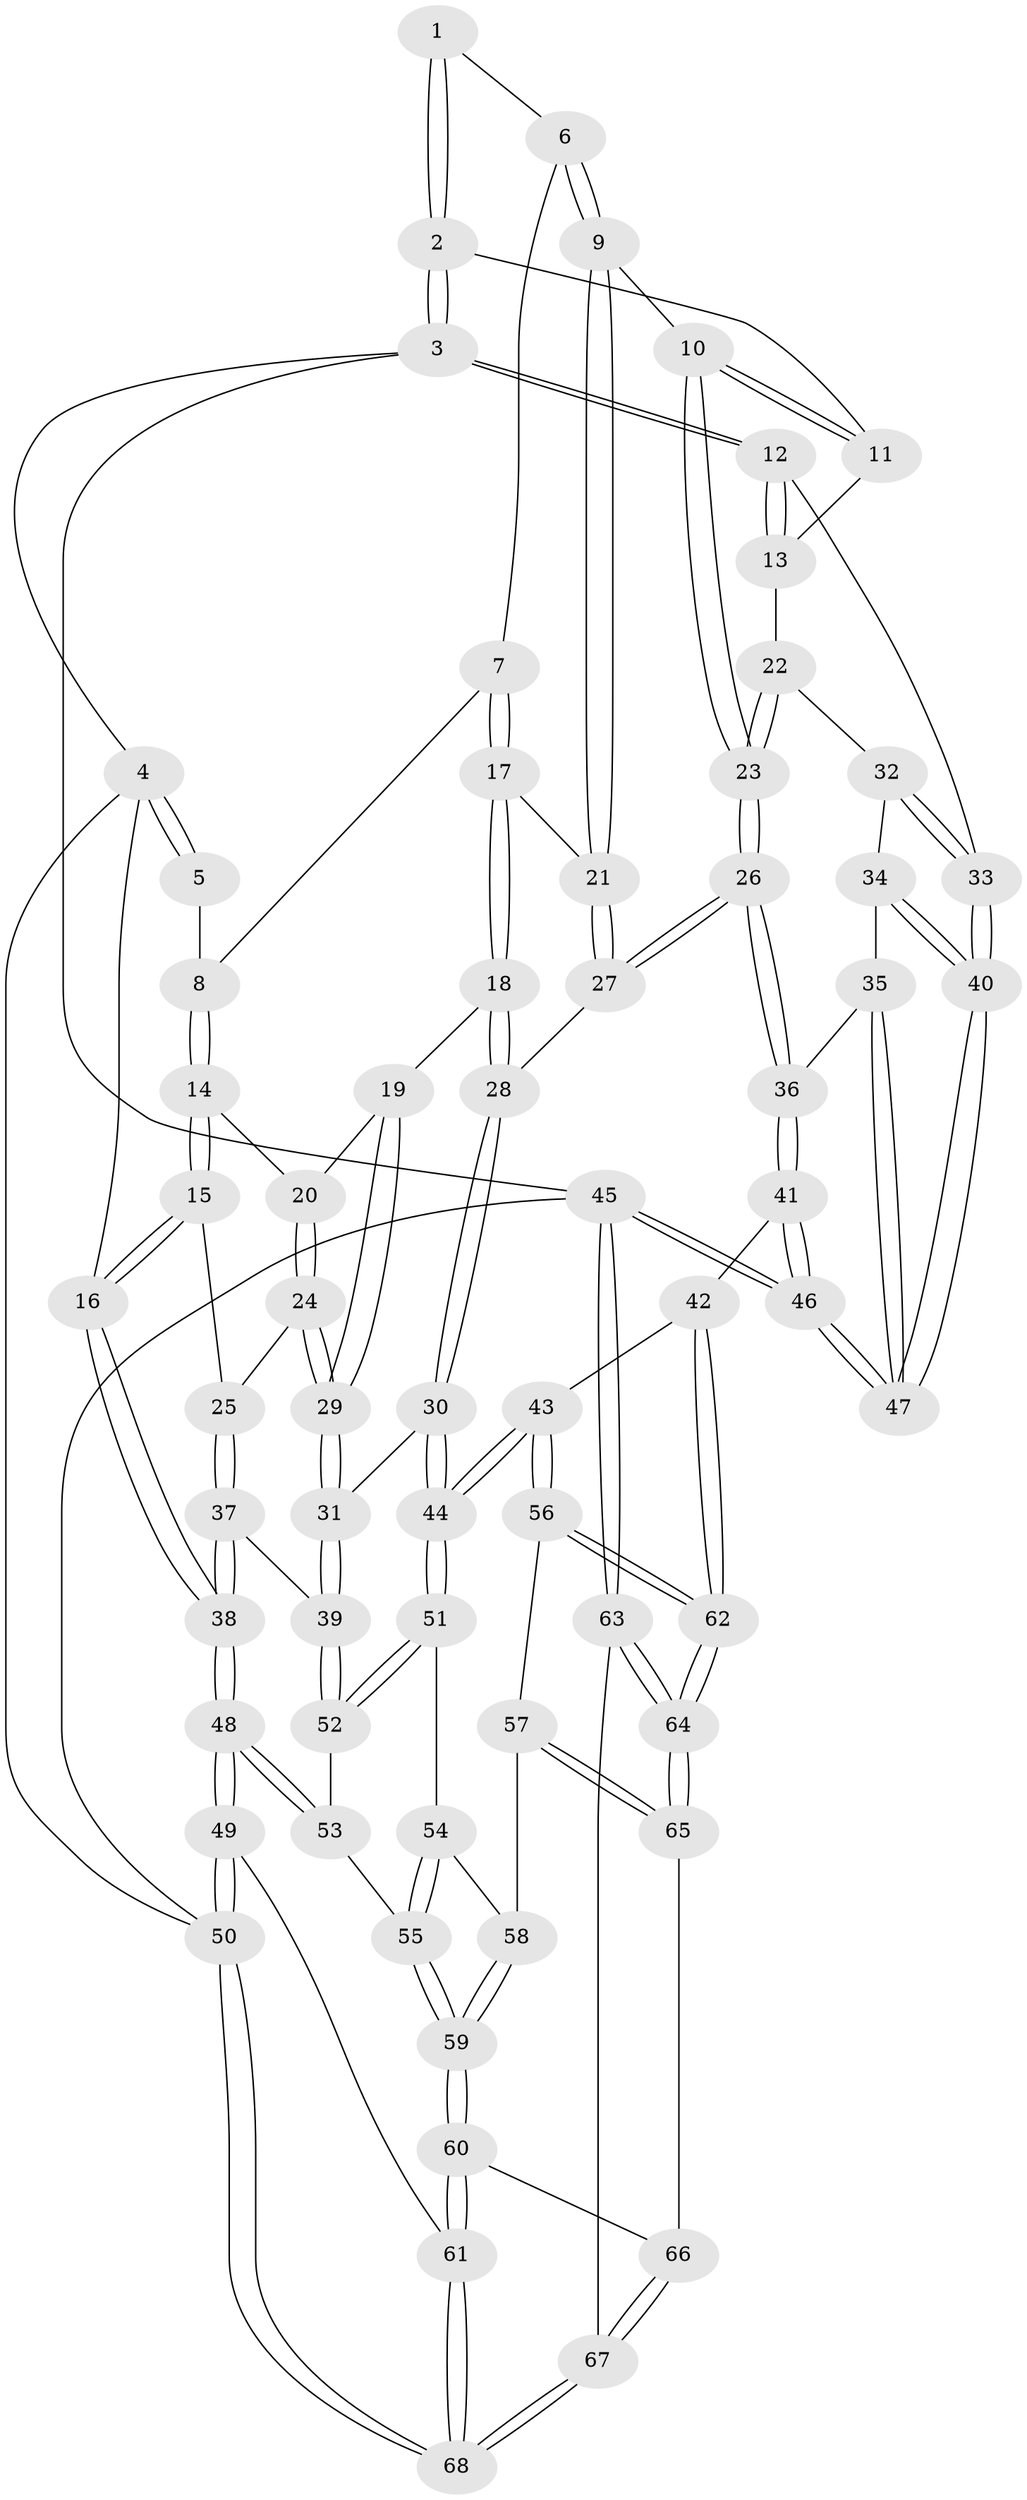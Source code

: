 // coarse degree distribution, {2: 0.17073170731707318, 3: 0.5365853658536586, 4: 0.1951219512195122, 6: 0.04878048780487805, 5: 0.04878048780487805}
// Generated by graph-tools (version 1.1) at 2025/54/03/04/25 22:54:15]
// undirected, 68 vertices, 167 edges
graph export_dot {
  node [color=gray90,style=filled];
  1 [pos="+0.435267794758158+0"];
  2 [pos="+1+0"];
  3 [pos="+1+0"];
  4 [pos="+0+0"];
  5 [pos="+0.1992903617321451+0"];
  6 [pos="+0.4428644323861344+0"];
  7 [pos="+0.30712866212502676+0.17780963131321834"];
  8 [pos="+0.20315651072593063+0.15688494831888908"];
  9 [pos="+0.5381530031629913+0.17470795727825064"];
  10 [pos="+0.6553864137219961+0.20232809656019649"];
  11 [pos="+0.776096404501411+0.09929535276412048"];
  12 [pos="+1+0.0022591134228959996"];
  13 [pos="+0.8590814286305869+0.253877154355207"];
  14 [pos="+0.16248940355497976+0.18867327797837374"];
  15 [pos="+0+0.18674742296064342"];
  16 [pos="+0+0.014842697286791556"];
  17 [pos="+0.3567248619424033+0.25519349053476303"];
  18 [pos="+0.34650991703543776+0.27648780120304434"];
  19 [pos="+0.2858814244736999+0.3208031225546028"];
  20 [pos="+0.18275491550695155+0.26163251239545626"];
  21 [pos="+0.48042256471980055+0.23527936169015162"];
  22 [pos="+0.8599643403752762+0.3261786000928475"];
  23 [pos="+0.6970369151183512+0.3658053461218282"];
  24 [pos="+0.14892872102746946+0.340480653708595"];
  25 [pos="+0.08551154494079831+0.36113400001514884"];
  26 [pos="+0.6683227174801222+0.43712679912080116"];
  27 [pos="+0.5063222187714521+0.39091484433486434"];
  28 [pos="+0.4228410230743263+0.43943405983162015"];
  29 [pos="+0.2516895475303033+0.4078645750865691"];
  30 [pos="+0.4054256139422103+0.4669036080669403"];
  31 [pos="+0.2548175444793026+0.4321410477759766"];
  32 [pos="+0.8640332833180767+0.32862149879796015"];
  33 [pos="+1+0.27773258944226203"];
  34 [pos="+0.882210911609144+0.3820167343785523"];
  35 [pos="+0.8142758514563958+0.5224926838125875"];
  36 [pos="+0.6816571962544454+0.5007618369865572"];
  37 [pos="+0.08223112185677847+0.36993674483683"];
  38 [pos="+0+0.5739063707349213"];
  39 [pos="+0.18290481621099258+0.5230919744579545"];
  40 [pos="+1+0.6001235350812392"];
  41 [pos="+0.6169880265842118+0.6336531274498065"];
  42 [pos="+0.5012904234949966+0.6693436204060327"];
  43 [pos="+0.48713804090807145+0.6671064123664522"];
  44 [pos="+0.43364309850355187+0.6434078918260158"];
  45 [pos="+1+1"];
  46 [pos="+1+1"];
  47 [pos="+1+0.6704510079928447"];
  48 [pos="+0+0.6941537085207451"];
  49 [pos="+0+0.7172955083178817"];
  50 [pos="+0+1"];
  51 [pos="+0.4242577290095538+0.6454780879389171"];
  52 [pos="+0.17570329123058082+0.5469736044498439"];
  53 [pos="+0.07540374574919846+0.6309699685760507"];
  54 [pos="+0.35008896078192975+0.7036406354853408"];
  55 [pos="+0.24241696360045667+0.7501190274841382"];
  56 [pos="+0.41052658997401603+0.8368046571616894"];
  57 [pos="+0.36315602104393374+0.8621342676981024"];
  58 [pos="+0.34514225062903386+0.7962886558981769"];
  59 [pos="+0.2299850120722672+0.8825406692262022"];
  60 [pos="+0.226413493202515+0.9029798551520298"];
  61 [pos="+0.1885679351674087+0.9425925837456742"];
  62 [pos="+0.5820289335047106+1"];
  63 [pos="+0.6326800636714006+1"];
  64 [pos="+0.5990681209220643+1"];
  65 [pos="+0.3501799902860377+0.8790980127078554"];
  66 [pos="+0.29451464477184763+0.8967479671881388"];
  67 [pos="+0.5766590134165606+1"];
  68 [pos="+0.2167837843480983+1"];
  1 -- 2;
  1 -- 2;
  1 -- 6;
  2 -- 3;
  2 -- 3;
  2 -- 11;
  3 -- 4;
  3 -- 12;
  3 -- 12;
  3 -- 45;
  4 -- 5;
  4 -- 5;
  4 -- 16;
  4 -- 50;
  5 -- 8;
  6 -- 7;
  6 -- 9;
  6 -- 9;
  7 -- 8;
  7 -- 17;
  7 -- 17;
  8 -- 14;
  8 -- 14;
  9 -- 10;
  9 -- 21;
  9 -- 21;
  10 -- 11;
  10 -- 11;
  10 -- 23;
  10 -- 23;
  11 -- 13;
  12 -- 13;
  12 -- 13;
  12 -- 33;
  13 -- 22;
  14 -- 15;
  14 -- 15;
  14 -- 20;
  15 -- 16;
  15 -- 16;
  15 -- 25;
  16 -- 38;
  16 -- 38;
  17 -- 18;
  17 -- 18;
  17 -- 21;
  18 -- 19;
  18 -- 28;
  18 -- 28;
  19 -- 20;
  19 -- 29;
  19 -- 29;
  20 -- 24;
  20 -- 24;
  21 -- 27;
  21 -- 27;
  22 -- 23;
  22 -- 23;
  22 -- 32;
  23 -- 26;
  23 -- 26;
  24 -- 25;
  24 -- 29;
  24 -- 29;
  25 -- 37;
  25 -- 37;
  26 -- 27;
  26 -- 27;
  26 -- 36;
  26 -- 36;
  27 -- 28;
  28 -- 30;
  28 -- 30;
  29 -- 31;
  29 -- 31;
  30 -- 31;
  30 -- 44;
  30 -- 44;
  31 -- 39;
  31 -- 39;
  32 -- 33;
  32 -- 33;
  32 -- 34;
  33 -- 40;
  33 -- 40;
  34 -- 35;
  34 -- 40;
  34 -- 40;
  35 -- 36;
  35 -- 47;
  35 -- 47;
  36 -- 41;
  36 -- 41;
  37 -- 38;
  37 -- 38;
  37 -- 39;
  38 -- 48;
  38 -- 48;
  39 -- 52;
  39 -- 52;
  40 -- 47;
  40 -- 47;
  41 -- 42;
  41 -- 46;
  41 -- 46;
  42 -- 43;
  42 -- 62;
  42 -- 62;
  43 -- 44;
  43 -- 44;
  43 -- 56;
  43 -- 56;
  44 -- 51;
  44 -- 51;
  45 -- 46;
  45 -- 46;
  45 -- 63;
  45 -- 63;
  45 -- 50;
  46 -- 47;
  46 -- 47;
  48 -- 49;
  48 -- 49;
  48 -- 53;
  48 -- 53;
  49 -- 50;
  49 -- 50;
  49 -- 61;
  50 -- 68;
  50 -- 68;
  51 -- 52;
  51 -- 52;
  51 -- 54;
  52 -- 53;
  53 -- 55;
  54 -- 55;
  54 -- 55;
  54 -- 58;
  55 -- 59;
  55 -- 59;
  56 -- 57;
  56 -- 62;
  56 -- 62;
  57 -- 58;
  57 -- 65;
  57 -- 65;
  58 -- 59;
  58 -- 59;
  59 -- 60;
  59 -- 60;
  60 -- 61;
  60 -- 61;
  60 -- 66;
  61 -- 68;
  61 -- 68;
  62 -- 64;
  62 -- 64;
  63 -- 64;
  63 -- 64;
  63 -- 67;
  64 -- 65;
  64 -- 65;
  65 -- 66;
  66 -- 67;
  66 -- 67;
  67 -- 68;
  67 -- 68;
}
